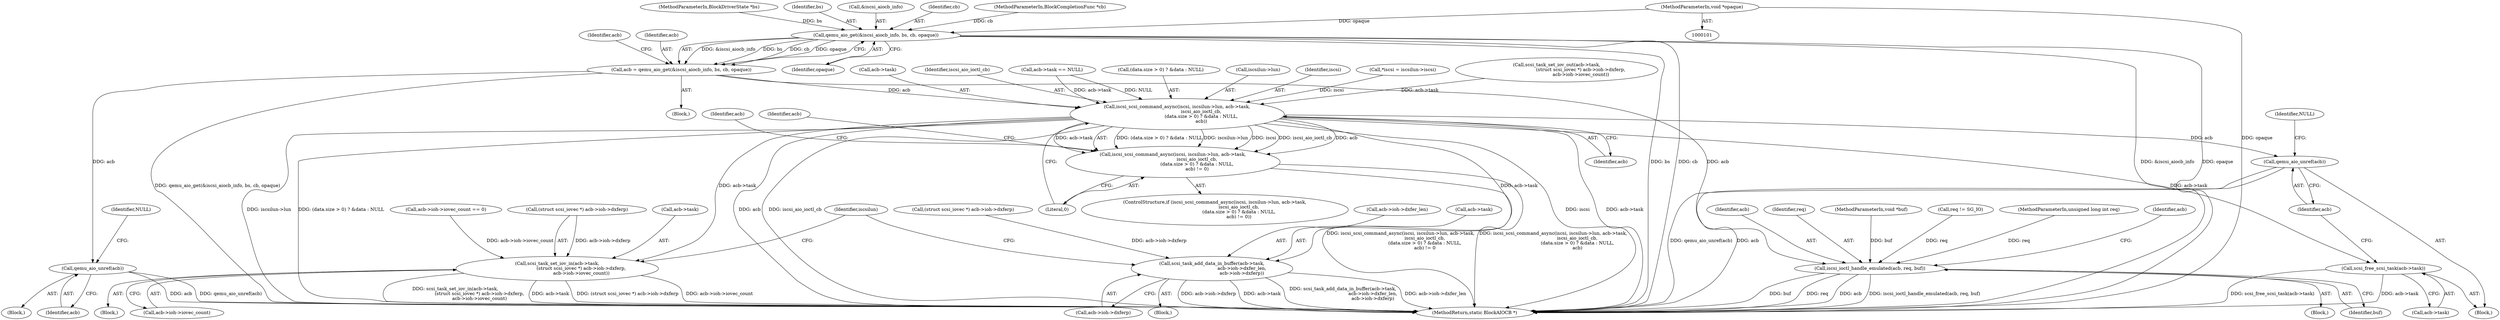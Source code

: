 digraph "0_qemu_a6b3167fa0e825aebb5a7cd8b437b6d41584a196@pointer" {
"1000106" [label="(MethodParameterIn,void *opaque)"];
"1000124" [label="(Call,qemu_aio_get(&iscsi_aiocb_info, bs, cb, opaque))"];
"1000122" [label="(Call,acb = qemu_aio_get(&iscsi_aiocb_info, bs, cb, opaque))"];
"1000161" [label="(Call,iscsi_ioctl_handle_emulated(acb, req, buf))"];
"1000187" [label="(Call,qemu_aio_unref(acb))"];
"1000334" [label="(Call,iscsi_scsi_command_async(iscsi, iscsilun->lun, acb->task,\n                                 iscsi_aio_ioctl_cb,\n                                 (data.size > 0) ? &data : NULL,\n                                 acb))"];
"1000333" [label="(Call,iscsi_scsi_command_async(iscsi, iscsilun->lun, acb->task,\n                                 iscsi_aio_ioctl_cb,\n                                 (data.size > 0) ? &data : NULL,\n                                 acb) != 0)"];
"1000355" [label="(Call,scsi_free_scsi_task(acb->task))"];
"1000359" [label="(Call,qemu_aio_unref(acb))"];
"1000381" [label="(Call,scsi_task_add_data_in_buffer(acb->task,\n                                         acb->ioh->dxfer_len,\n                                         acb->ioh->dxferp))"];
"1000397" [label="(Call,scsi_task_set_iov_in(acb->task,\n                                 (struct scsi_iovec *) acb->ioh->dxferp,\n                                 acb->ioh->iovec_count))"];
"1000160" [label="(Block,)"];
"1000104" [label="(MethodParameterIn,void *buf)"];
"1000381" [label="(Call,scsi_task_add_data_in_buffer(acb->task,\n                                         acb->ioh->dxfer_len,\n                                         acb->ioh->dxferp))"];
"1000342" [label="(Identifier,iscsi_aio_ioctl_cb)"];
"1000414" [label="(Identifier,iscsilun)"];
"1000157" [label="(Call,req != SG_IO)"];
"1000354" [label="(Block,)"];
"1000187" [label="(Call,qemu_aio_unref(acb))"];
"1000343" [label="(Call,(data.size > 0) ? &data : NULL)"];
"1000124" [label="(Call,qemu_aio_get(&iscsi_aiocb_info, bs, cb, opaque))"];
"1000360" [label="(Identifier,acb)"];
"1000382" [label="(Call,acb->task)"];
"1000107" [label="(Block,)"];
"1000373" [label="(Call,acb->ioh->iovec_count == 0)"];
"1000352" [label="(Identifier,acb)"];
"1000178" [label="(Block,)"];
"1000336" [label="(Call,iscsilun->lun)"];
"1000132" [label="(Identifier,acb)"];
"1000106" [label="(MethodParameterIn,void *opaque)"];
"1000335" [label="(Identifier,iscsi)"];
"1000103" [label="(MethodParameterIn,unsigned long int req)"];
"1000105" [label="(MethodParameterIn,BlockCompletionFunc *cb)"];
"1000164" [label="(Identifier,buf)"];
"1000168" [label="(Identifier,acb)"];
"1000115" [label="(Call,*iscsi = iscsilun->iscsi)"];
"1000359" [label="(Call,qemu_aio_unref(acb))"];
"1000162" [label="(Identifier,acb)"];
"1000380" [label="(Block,)"];
"1000401" [label="(Call,(struct scsi_iovec *) acb->ioh->dxferp)"];
"1000357" [label="(Identifier,acb)"];
"1000122" [label="(Call,acb = qemu_aio_get(&iscsi_aiocb_info, bs, cb, opaque))"];
"1000129" [label="(Identifier,opaque)"];
"1000334" [label="(Call,iscsi_scsi_command_async(iscsi, iscsilun->lun, acb->task,\n                                 iscsi_aio_ioctl_cb,\n                                 (data.size > 0) ? &data : NULL,\n                                 acb))"];
"1000161" [label="(Call,iscsi_ioctl_handle_emulated(acb, req, buf))"];
"1000356" [label="(Call,acb->task)"];
"1000199" [label="(Call,acb->task == NULL)"];
"1000420" [label="(MethodReturn,static BlockAIOCB *)"];
"1000102" [label="(MethodParameterIn,BlockDriverState *bs)"];
"1000353" [label="(Literal,0)"];
"1000397" [label="(Call,scsi_task_set_iov_in(acb->task,\n                                 (struct scsi_iovec *) acb->ioh->dxferp,\n                                 acb->ioh->iovec_count))"];
"1000390" [label="(Call,acb->ioh->dxferp)"];
"1000188" [label="(Identifier,acb)"];
"1000355" [label="(Call,scsi_free_scsi_task(acb->task))"];
"1000362" [label="(Identifier,NULL)"];
"1000163" [label="(Identifier,req)"];
"1000127" [label="(Identifier,bs)"];
"1000408" [label="(Call,acb->ioh->iovec_count)"];
"1000123" [label="(Identifier,acb)"];
"1000320" [label="(Call,(struct scsi_iovec *) acb->ioh->dxferp)"];
"1000398" [label="(Call,acb->task)"];
"1000316" [label="(Call,scsi_task_set_iov_out(acb->task,\n                                 (struct scsi_iovec *) acb->ioh->dxferp,\n                                 acb->ioh->iovec_count))"];
"1000367" [label="(Identifier,acb)"];
"1000385" [label="(Call,acb->ioh->dxfer_len)"];
"1000125" [label="(Call,&iscsi_aiocb_info)"];
"1000396" [label="(Block,)"];
"1000339" [label="(Call,acb->task)"];
"1000128" [label="(Identifier,cb)"];
"1000190" [label="(Identifier,NULL)"];
"1000332" [label="(ControlStructure,if (iscsi_scsi_command_async(iscsi, iscsilun->lun, acb->task,\n                                 iscsi_aio_ioctl_cb,\n                                 (data.size > 0) ? &data : NULL,\n                                 acb) != 0))"];
"1000333" [label="(Call,iscsi_scsi_command_async(iscsi, iscsilun->lun, acb->task,\n                                 iscsi_aio_ioctl_cb,\n                                 (data.size > 0) ? &data : NULL,\n                                 acb) != 0)"];
"1000106" -> "1000101"  [label="AST: "];
"1000106" -> "1000420"  [label="DDG: opaque"];
"1000106" -> "1000124"  [label="DDG: opaque"];
"1000124" -> "1000122"  [label="AST: "];
"1000124" -> "1000129"  [label="CFG: "];
"1000125" -> "1000124"  [label="AST: "];
"1000127" -> "1000124"  [label="AST: "];
"1000128" -> "1000124"  [label="AST: "];
"1000129" -> "1000124"  [label="AST: "];
"1000122" -> "1000124"  [label="CFG: "];
"1000124" -> "1000420"  [label="DDG: &iscsi_aiocb_info"];
"1000124" -> "1000420"  [label="DDG: opaque"];
"1000124" -> "1000420"  [label="DDG: bs"];
"1000124" -> "1000420"  [label="DDG: cb"];
"1000124" -> "1000122"  [label="DDG: &iscsi_aiocb_info"];
"1000124" -> "1000122"  [label="DDG: bs"];
"1000124" -> "1000122"  [label="DDG: cb"];
"1000124" -> "1000122"  [label="DDG: opaque"];
"1000102" -> "1000124"  [label="DDG: bs"];
"1000105" -> "1000124"  [label="DDG: cb"];
"1000122" -> "1000107"  [label="AST: "];
"1000123" -> "1000122"  [label="AST: "];
"1000132" -> "1000122"  [label="CFG: "];
"1000122" -> "1000420"  [label="DDG: qemu_aio_get(&iscsi_aiocb_info, bs, cb, opaque)"];
"1000122" -> "1000161"  [label="DDG: acb"];
"1000122" -> "1000187"  [label="DDG: acb"];
"1000122" -> "1000334"  [label="DDG: acb"];
"1000161" -> "1000160"  [label="AST: "];
"1000161" -> "1000164"  [label="CFG: "];
"1000162" -> "1000161"  [label="AST: "];
"1000163" -> "1000161"  [label="AST: "];
"1000164" -> "1000161"  [label="AST: "];
"1000168" -> "1000161"  [label="CFG: "];
"1000161" -> "1000420"  [label="DDG: buf"];
"1000161" -> "1000420"  [label="DDG: req"];
"1000161" -> "1000420"  [label="DDG: acb"];
"1000161" -> "1000420"  [label="DDG: iscsi_ioctl_handle_emulated(acb, req, buf)"];
"1000157" -> "1000161"  [label="DDG: req"];
"1000103" -> "1000161"  [label="DDG: req"];
"1000104" -> "1000161"  [label="DDG: buf"];
"1000187" -> "1000178"  [label="AST: "];
"1000187" -> "1000188"  [label="CFG: "];
"1000188" -> "1000187"  [label="AST: "];
"1000190" -> "1000187"  [label="CFG: "];
"1000187" -> "1000420"  [label="DDG: acb"];
"1000187" -> "1000420"  [label="DDG: qemu_aio_unref(acb)"];
"1000334" -> "1000333"  [label="AST: "];
"1000334" -> "1000352"  [label="CFG: "];
"1000335" -> "1000334"  [label="AST: "];
"1000336" -> "1000334"  [label="AST: "];
"1000339" -> "1000334"  [label="AST: "];
"1000342" -> "1000334"  [label="AST: "];
"1000343" -> "1000334"  [label="AST: "];
"1000352" -> "1000334"  [label="AST: "];
"1000353" -> "1000334"  [label="CFG: "];
"1000334" -> "1000420"  [label="DDG: iscsi_aio_ioctl_cb"];
"1000334" -> "1000420"  [label="DDG: acb->task"];
"1000334" -> "1000420"  [label="DDG: iscsilun->lun"];
"1000334" -> "1000420"  [label="DDG: (data.size > 0) ? &data : NULL"];
"1000334" -> "1000420"  [label="DDG: acb"];
"1000334" -> "1000420"  [label="DDG: iscsi"];
"1000334" -> "1000333"  [label="DDG: (data.size > 0) ? &data : NULL"];
"1000334" -> "1000333"  [label="DDG: iscsilun->lun"];
"1000334" -> "1000333"  [label="DDG: iscsi"];
"1000334" -> "1000333"  [label="DDG: iscsi_aio_ioctl_cb"];
"1000334" -> "1000333"  [label="DDG: acb"];
"1000334" -> "1000333"  [label="DDG: acb->task"];
"1000115" -> "1000334"  [label="DDG: iscsi"];
"1000199" -> "1000334"  [label="DDG: acb->task"];
"1000199" -> "1000334"  [label="DDG: NULL"];
"1000316" -> "1000334"  [label="DDG: acb->task"];
"1000334" -> "1000355"  [label="DDG: acb->task"];
"1000334" -> "1000359"  [label="DDG: acb"];
"1000334" -> "1000381"  [label="DDG: acb->task"];
"1000334" -> "1000397"  [label="DDG: acb->task"];
"1000333" -> "1000332"  [label="AST: "];
"1000333" -> "1000353"  [label="CFG: "];
"1000353" -> "1000333"  [label="AST: "];
"1000357" -> "1000333"  [label="CFG: "];
"1000367" -> "1000333"  [label="CFG: "];
"1000333" -> "1000420"  [label="DDG: iscsi_scsi_command_async(iscsi, iscsilun->lun, acb->task,\n                                 iscsi_aio_ioctl_cb,\n                                 (data.size > 0) ? &data : NULL,\n                                 acb)"];
"1000333" -> "1000420"  [label="DDG: iscsi_scsi_command_async(iscsi, iscsilun->lun, acb->task,\n                                 iscsi_aio_ioctl_cb,\n                                 (data.size > 0) ? &data : NULL,\n                                 acb) != 0"];
"1000355" -> "1000354"  [label="AST: "];
"1000355" -> "1000356"  [label="CFG: "];
"1000356" -> "1000355"  [label="AST: "];
"1000360" -> "1000355"  [label="CFG: "];
"1000355" -> "1000420"  [label="DDG: acb->task"];
"1000355" -> "1000420"  [label="DDG: scsi_free_scsi_task(acb->task)"];
"1000359" -> "1000354"  [label="AST: "];
"1000359" -> "1000360"  [label="CFG: "];
"1000360" -> "1000359"  [label="AST: "];
"1000362" -> "1000359"  [label="CFG: "];
"1000359" -> "1000420"  [label="DDG: acb"];
"1000359" -> "1000420"  [label="DDG: qemu_aio_unref(acb)"];
"1000381" -> "1000380"  [label="AST: "];
"1000381" -> "1000390"  [label="CFG: "];
"1000382" -> "1000381"  [label="AST: "];
"1000385" -> "1000381"  [label="AST: "];
"1000390" -> "1000381"  [label="AST: "];
"1000414" -> "1000381"  [label="CFG: "];
"1000381" -> "1000420"  [label="DDG: acb->ioh->dxferp"];
"1000381" -> "1000420"  [label="DDG: acb->task"];
"1000381" -> "1000420"  [label="DDG: scsi_task_add_data_in_buffer(acb->task,\n                                         acb->ioh->dxfer_len,\n                                         acb->ioh->dxferp)"];
"1000381" -> "1000420"  [label="DDG: acb->ioh->dxfer_len"];
"1000320" -> "1000381"  [label="DDG: acb->ioh->dxferp"];
"1000397" -> "1000396"  [label="AST: "];
"1000397" -> "1000408"  [label="CFG: "];
"1000398" -> "1000397"  [label="AST: "];
"1000401" -> "1000397"  [label="AST: "];
"1000408" -> "1000397"  [label="AST: "];
"1000414" -> "1000397"  [label="CFG: "];
"1000397" -> "1000420"  [label="DDG: scsi_task_set_iov_in(acb->task,\n                                 (struct scsi_iovec *) acb->ioh->dxferp,\n                                 acb->ioh->iovec_count)"];
"1000397" -> "1000420"  [label="DDG: acb->task"];
"1000397" -> "1000420"  [label="DDG: (struct scsi_iovec *) acb->ioh->dxferp"];
"1000397" -> "1000420"  [label="DDG: acb->ioh->iovec_count"];
"1000401" -> "1000397"  [label="DDG: acb->ioh->dxferp"];
"1000373" -> "1000397"  [label="DDG: acb->ioh->iovec_count"];
}
